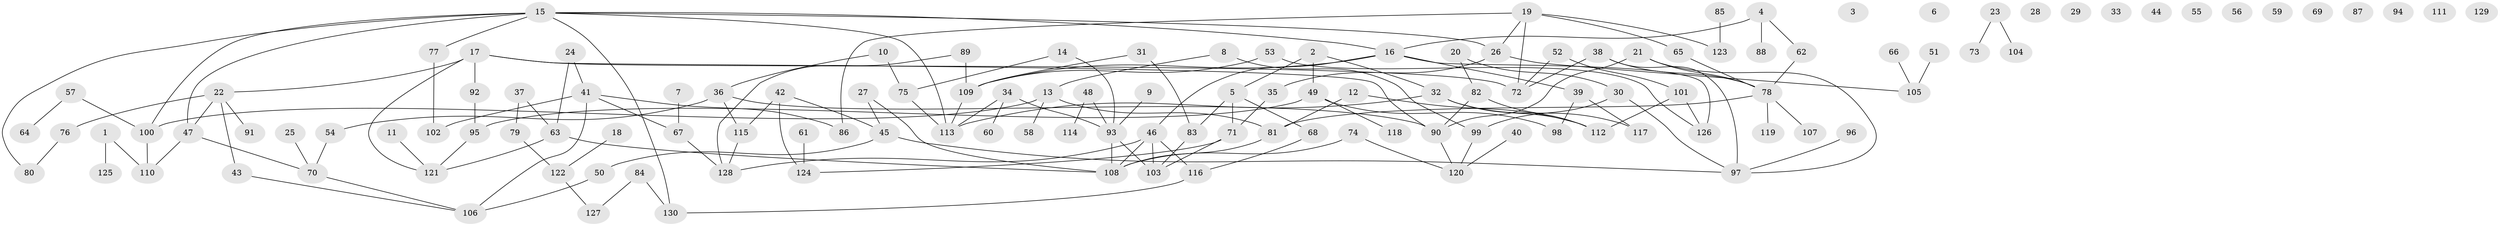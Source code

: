// coarse degree distribution, {7: 0.08108108108108109, 10: 0.02702702702702703, 5: 0.02702702702702703, 6: 0.08108108108108109, 4: 0.10810810810810811, 9: 0.08108108108108109, 2: 0.24324324324324326, 3: 0.24324324324324326, 1: 0.10810810810810811}
// Generated by graph-tools (version 1.1) at 2025/48/03/04/25 22:48:23]
// undirected, 130 vertices, 161 edges
graph export_dot {
  node [color=gray90,style=filled];
  1;
  2;
  3;
  4;
  5;
  6;
  7;
  8;
  9;
  10;
  11;
  12;
  13;
  14;
  15;
  16;
  17;
  18;
  19;
  20;
  21;
  22;
  23;
  24;
  25;
  26;
  27;
  28;
  29;
  30;
  31;
  32;
  33;
  34;
  35;
  36;
  37;
  38;
  39;
  40;
  41;
  42;
  43;
  44;
  45;
  46;
  47;
  48;
  49;
  50;
  51;
  52;
  53;
  54;
  55;
  56;
  57;
  58;
  59;
  60;
  61;
  62;
  63;
  64;
  65;
  66;
  67;
  68;
  69;
  70;
  71;
  72;
  73;
  74;
  75;
  76;
  77;
  78;
  79;
  80;
  81;
  82;
  83;
  84;
  85;
  86;
  87;
  88;
  89;
  90;
  91;
  92;
  93;
  94;
  95;
  96;
  97;
  98;
  99;
  100;
  101;
  102;
  103;
  104;
  105;
  106;
  107;
  108;
  109;
  110;
  111;
  112;
  113;
  114;
  115;
  116;
  117;
  118;
  119;
  120;
  121;
  122;
  123;
  124;
  125;
  126;
  127;
  128;
  129;
  130;
  1 -- 110;
  1 -- 125;
  2 -- 5;
  2 -- 32;
  2 -- 49;
  4 -- 16;
  4 -- 62;
  4 -- 88;
  5 -- 68;
  5 -- 71;
  5 -- 83;
  7 -- 67;
  8 -- 13;
  8 -- 99;
  9 -- 93;
  10 -- 36;
  10 -- 75;
  11 -- 121;
  12 -- 81;
  12 -- 112;
  13 -- 58;
  13 -- 81;
  13 -- 100;
  14 -- 75;
  14 -- 93;
  15 -- 16;
  15 -- 26;
  15 -- 47;
  15 -- 77;
  15 -- 80;
  15 -- 100;
  15 -- 113;
  15 -- 130;
  16 -- 39;
  16 -- 46;
  16 -- 109;
  16 -- 126;
  17 -- 22;
  17 -- 72;
  17 -- 90;
  17 -- 92;
  17 -- 121;
  18 -- 122;
  19 -- 26;
  19 -- 65;
  19 -- 72;
  19 -- 86;
  19 -- 123;
  20 -- 30;
  20 -- 82;
  21 -- 78;
  21 -- 90;
  21 -- 97;
  22 -- 43;
  22 -- 47;
  22 -- 76;
  22 -- 91;
  23 -- 73;
  23 -- 104;
  24 -- 41;
  24 -- 63;
  25 -- 70;
  26 -- 35;
  26 -- 105;
  27 -- 45;
  27 -- 108;
  30 -- 97;
  30 -- 99;
  31 -- 83;
  31 -- 109;
  32 -- 112;
  32 -- 113;
  32 -- 117;
  34 -- 60;
  34 -- 93;
  34 -- 113;
  35 -- 71;
  36 -- 54;
  36 -- 90;
  36 -- 115;
  37 -- 63;
  37 -- 79;
  38 -- 72;
  38 -- 78;
  38 -- 97;
  39 -- 98;
  39 -- 117;
  40 -- 120;
  41 -- 67;
  41 -- 86;
  41 -- 102;
  41 -- 106;
  42 -- 45;
  42 -- 115;
  42 -- 124;
  43 -- 106;
  45 -- 50;
  45 -- 97;
  46 -- 103;
  46 -- 108;
  46 -- 116;
  46 -- 128;
  47 -- 70;
  47 -- 110;
  48 -- 93;
  48 -- 114;
  49 -- 95;
  49 -- 98;
  49 -- 118;
  50 -- 106;
  51 -- 105;
  52 -- 72;
  52 -- 101;
  53 -- 109;
  53 -- 126;
  54 -- 70;
  57 -- 64;
  57 -- 100;
  61 -- 124;
  62 -- 78;
  63 -- 108;
  63 -- 121;
  65 -- 78;
  66 -- 105;
  67 -- 128;
  68 -- 116;
  70 -- 106;
  71 -- 103;
  71 -- 124;
  74 -- 108;
  74 -- 120;
  75 -- 113;
  76 -- 80;
  77 -- 102;
  78 -- 81;
  78 -- 107;
  78 -- 119;
  79 -- 122;
  81 -- 108;
  82 -- 90;
  82 -- 112;
  83 -- 103;
  84 -- 127;
  84 -- 130;
  85 -- 123;
  89 -- 109;
  89 -- 128;
  90 -- 120;
  92 -- 95;
  93 -- 103;
  93 -- 108;
  95 -- 121;
  96 -- 97;
  99 -- 120;
  100 -- 110;
  101 -- 112;
  101 -- 126;
  109 -- 113;
  115 -- 128;
  116 -- 130;
  122 -- 127;
}

